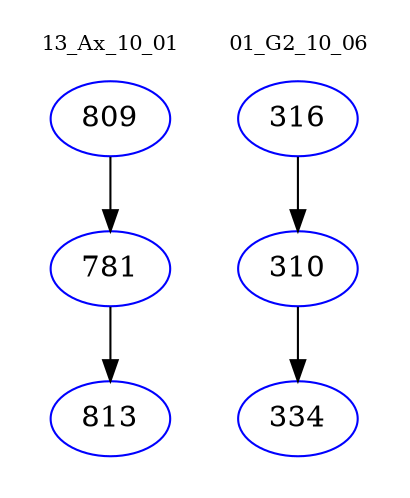 digraph{
subgraph cluster_0 {
color = white
label = "13_Ax_10_01";
fontsize=10;
T0_809 [label="809", color="blue"]
T0_809 -> T0_781 [color="black"]
T0_781 [label="781", color="blue"]
T0_781 -> T0_813 [color="black"]
T0_813 [label="813", color="blue"]
}
subgraph cluster_1 {
color = white
label = "01_G2_10_06";
fontsize=10;
T1_316 [label="316", color="blue"]
T1_316 -> T1_310 [color="black"]
T1_310 [label="310", color="blue"]
T1_310 -> T1_334 [color="black"]
T1_334 [label="334", color="blue"]
}
}
